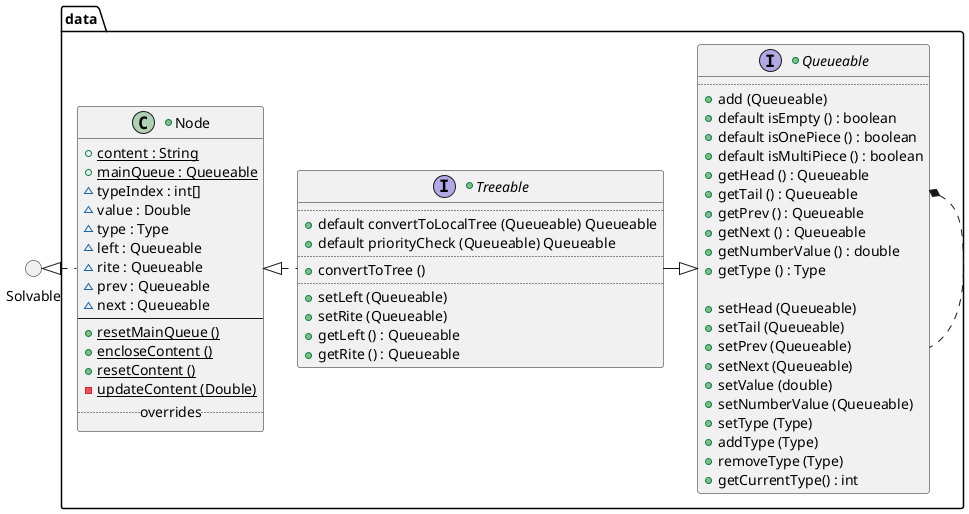 @startuml

    () Solvable
'    () Parsable

package data {

    +interface Queueable {
        ..
            +{method} add (Queueable)
            +{method} default isEmpty () : boolean
            +{method} default isOnePiece () : boolean
            +{method} default isMultiPiece () : boolean
            +{method} getHead () : Queueable
            +{method} getTail () : Queueable
            +{method} getPrev () : Queueable
            +{method} getNext () : Queueable
            +{method} getNumberValue () : double
            +{method} getType () : Type

            +{method} setHead (Queueable)
            +{method} setTail (Queueable)
            +{method} setPrev (Queueable)
            +{method} setNext (Queueable)
            +{method} setValue (double)
            +{method} setNumberValue (Queueable)
            +{method} setType (Type)
            +{method} addType (Type)
            +{method} removeType (Type)
            +{method} getCurrentType() : int
    }

    +interface Treeable {
        ..
            + {method} default convertToLocalTree (Queueable) Queueable
            + {method} default priorityCheck (Queueable) Queueable
        ..
            + {method} convertToTree ()
        ..
            + {method} setLeft (Queueable)
            + {method} setRite (Queueable)
            + {method} getLeft () : Queueable
            + {method} getRite () : Queueable
    }

    +class Node {
            + {field} {static} content : String
            + {field} {static} mainQueue : Queueable
            ~ {field} typeIndex : int[]
            ~ {field} value : Double
            ~ {field} type : Type
            ~ {field} left : Queueable
            ~ {field} rite : Queueable
            ~ {field} prev : Queueable
            ~ {field} next : Queueable
        --
            + {method} {static} resetMainQueue ()
            + {method} {static} encloseContent ()
            + {method} {static} resetContent ()
            - {method} {static} updateContent (Double)
        ..overrides..
    }
}

        Queueable   .up.*    Queueable
        Queueable <|-left- Treeable
        Treeable .left.|> Node

        Node .left.|>  Solvable

@enduml
